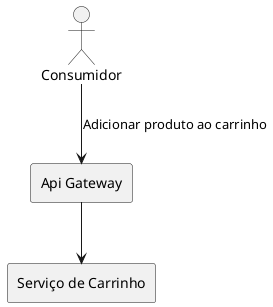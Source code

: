 @startuml
' Definições
actor Consumidor
rectangle "Api Gateway" as ApiGateway
rectangle "Serviço de Carrinho" as CarrinhoServico

' Relação
Consumidor --> ApiGateway : Adicionar produto ao carrinho
ApiGateway --> CarrinhoServico
@enduml

